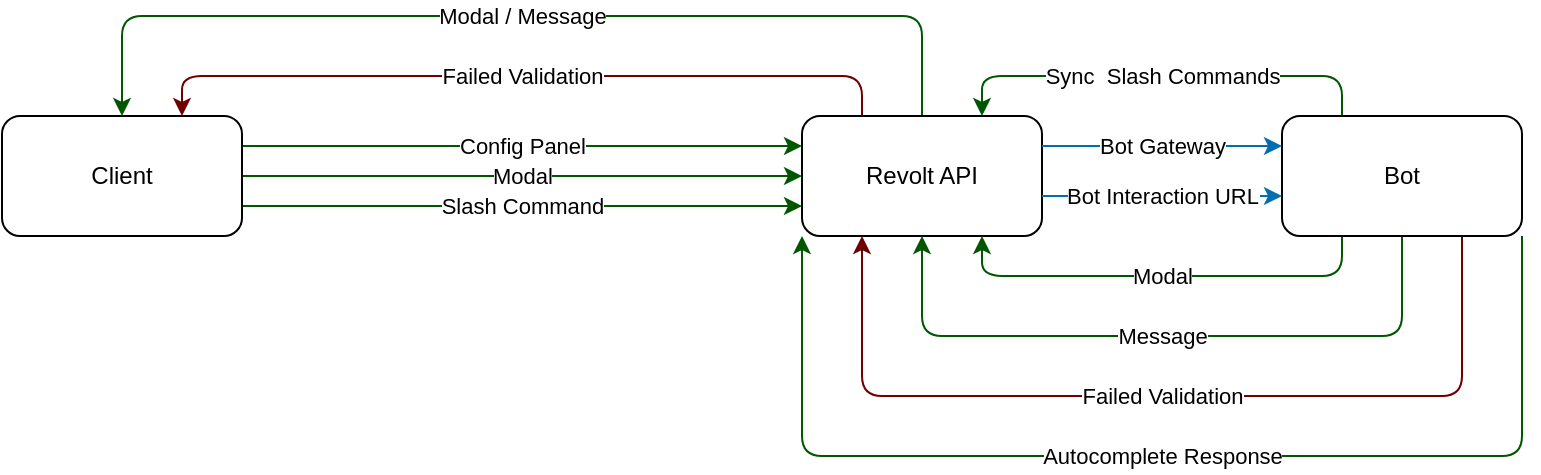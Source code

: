 <mxfile>
    <diagram name="Page-1" id="p7zMxf3rJaipu5S4d5rO">
        <mxGraphModel dx="1207" dy="567" grid="1" gridSize="10" guides="1" tooltips="1" connect="1" arrows="1" fold="1" page="0" pageScale="1" pageWidth="827" pageHeight="1169" background="none" math="0" shadow="0">
            <root>
                <mxCell id="0"/>
                <mxCell id="1" parent="0"/>
                <mxCell id="2" value="Slash Command" style="edgeStyle=none;html=1;exitX=1;exitY=0.75;exitDx=0;exitDy=0;entryX=0;entryY=0.75;entryDx=0;entryDy=0;fillColor=#008a00;strokeColor=#005700;rounded=1;" edge="1" parent="1" source="yul_2bbhAxg7lX440Qxf-1" target="yul_2bbhAxg7lX440Qxf-2">
                    <mxGeometry relative="1" as="geometry"/>
                </mxCell>
                <mxCell id="4" value="Modal" style="edgeStyle=none;html=1;exitX=1;exitY=0.5;exitDx=0;exitDy=0;entryX=0;entryY=0.5;entryDx=0;entryDy=0;fillColor=#008a00;strokeColor=#005700;rounded=1;" edge="1" parent="1" source="yul_2bbhAxg7lX440Qxf-1" target="yul_2bbhAxg7lX440Qxf-2">
                    <mxGeometry relative="1" as="geometry"/>
                </mxCell>
                <mxCell id="5" value="Config Panel" style="edgeStyle=none;html=1;exitX=1;exitY=0.25;exitDx=0;exitDy=0;entryX=0;entryY=0.25;entryDx=0;entryDy=0;fillColor=#008a00;strokeColor=#005700;rounded=1;" edge="1" parent="1" source="yul_2bbhAxg7lX440Qxf-1" target="yul_2bbhAxg7lX440Qxf-2">
                    <mxGeometry relative="1" as="geometry"/>
                </mxCell>
                <mxCell id="yul_2bbhAxg7lX440Qxf-1" value="Client" style="rounded=1;whiteSpace=wrap;html=1;" parent="1" vertex="1">
                    <mxGeometry x="-160" y="200" width="120" height="60" as="geometry"/>
                </mxCell>
                <mxCell id="6" value="Failed Validation" style="edgeStyle=none;html=1;exitX=0.25;exitY=0;exitDx=0;exitDy=0;entryX=0.75;entryY=0;entryDx=0;entryDy=0;rounded=1;fillColor=#a20025;strokeColor=#6F0000;" edge="1" parent="1" source="yul_2bbhAxg7lX440Qxf-2" target="yul_2bbhAxg7lX440Qxf-1">
                    <mxGeometry relative="1" as="geometry">
                        <Array as="points">
                            <mxPoint x="270" y="180"/>
                            <mxPoint x="-70" y="180"/>
                        </Array>
                    </mxGeometry>
                </mxCell>
                <mxCell id="8" value="Modal / Message" style="edgeStyle=none;rounded=1;html=1;exitX=0.5;exitY=0;exitDx=0;exitDy=0;entryX=0.5;entryY=0;entryDx=0;entryDy=0;fillColor=#008a00;strokeColor=#005700;" edge="1" parent="1" source="yul_2bbhAxg7lX440Qxf-2" target="yul_2bbhAxg7lX440Qxf-1">
                    <mxGeometry relative="1" as="geometry">
                        <mxPoint x="-130" y="130" as="targetPoint"/>
                        <Array as="points">
                            <mxPoint x="300" y="150"/>
                            <mxPoint x="-100" y="150"/>
                        </Array>
                    </mxGeometry>
                </mxCell>
                <mxCell id="yul_2bbhAxg7lX440Qxf-2" value="Revolt API" style="rounded=1;whiteSpace=wrap;html=1;" parent="1" vertex="1">
                    <mxGeometry x="240" y="200" width="120" height="60" as="geometry"/>
                </mxCell>
                <mxCell id="yul_2bbhAxg7lX440Qxf-14" value="Message" style="edgeStyle=orthogonalEdgeStyle;rounded=1;orthogonalLoop=1;jettySize=auto;html=1;entryX=0.5;entryY=1;entryDx=0;entryDy=0;fillColor=#008a00;strokeColor=#005700;exitX=0.5;exitY=1;exitDx=0;exitDy=0;" parent="1" source="yul_2bbhAxg7lX440Qxf-5" target="yul_2bbhAxg7lX440Qxf-2" edge="1">
                    <mxGeometry relative="1" as="geometry">
                        <Array as="points">
                            <mxPoint x="540" y="310"/>
                            <mxPoint x="300" y="310"/>
                        </Array>
                    </mxGeometry>
                </mxCell>
                <mxCell id="yul_2bbhAxg7lX440Qxf-16" value="Modal" style="edgeStyle=orthogonalEdgeStyle;rounded=1;orthogonalLoop=1;jettySize=auto;html=1;exitX=0.25;exitY=1;exitDx=0;exitDy=0;entryX=0.75;entryY=1;entryDx=0;entryDy=0;fillColor=#008a00;strokeColor=#005700;" parent="1" source="yul_2bbhAxg7lX440Qxf-5" target="yul_2bbhAxg7lX440Qxf-2" edge="1">
                    <mxGeometry relative="1" as="geometry"/>
                </mxCell>
                <mxCell id="yul_2bbhAxg7lX440Qxf-17" value="Failed Validation" style="edgeStyle=orthogonalEdgeStyle;rounded=1;orthogonalLoop=1;jettySize=auto;html=1;exitX=0.75;exitY=1;exitDx=0;exitDy=0;entryX=0.25;entryY=1;entryDx=0;entryDy=0;fillColor=#a20025;strokeColor=#6F0000;" parent="1" source="yul_2bbhAxg7lX440Qxf-5" target="yul_2bbhAxg7lX440Qxf-2" edge="1">
                    <mxGeometry x="-0.001" relative="1" as="geometry">
                        <mxPoint x="610.0" y="340" as="targetPoint"/>
                        <Array as="points">
                            <mxPoint x="570" y="340"/>
                            <mxPoint x="270" y="340"/>
                        </Array>
                        <mxPoint as="offset"/>
                    </mxGeometry>
                </mxCell>
                <mxCell id="10" value="Sync&amp;nbsp; Slash Commands" style="edgeStyle=none;rounded=1;html=1;exitX=0.25;exitY=0;exitDx=0;exitDy=0;entryX=0.75;entryY=0;entryDx=0;entryDy=0;fillColor=#008a00;strokeColor=#005700;" edge="1" parent="1" source="yul_2bbhAxg7lX440Qxf-5" target="yul_2bbhAxg7lX440Qxf-2">
                    <mxGeometry relative="1" as="geometry">
                        <Array as="points">
                            <mxPoint x="510" y="180"/>
                            <mxPoint x="330" y="180"/>
                        </Array>
                    </mxGeometry>
                </mxCell>
                <mxCell id="11" value="Autocomplete Response" style="edgeStyle=none;html=1;exitX=1;exitY=1;exitDx=0;exitDy=0;entryX=0;entryY=1;entryDx=0;entryDy=0;fillColor=#008a00;strokeColor=#005700;" edge="1" parent="1" source="yul_2bbhAxg7lX440Qxf-5" target="yul_2bbhAxg7lX440Qxf-2">
                    <mxGeometry relative="1" as="geometry">
                        <Array as="points">
                            <mxPoint x="600" y="370"/>
                            <mxPoint x="240" y="370"/>
                        </Array>
                    </mxGeometry>
                </mxCell>
                <mxCell id="yul_2bbhAxg7lX440Qxf-5" value="Bot" style="rounded=1;whiteSpace=wrap;html=1;" parent="1" vertex="1">
                    <mxGeometry x="480" y="200" width="120" height="60" as="geometry"/>
                </mxCell>
                <mxCell id="yul_2bbhAxg7lX440Qxf-6" value="Bot Gateway" style="endArrow=classic;html=1;rounded=1;exitX=1;exitY=0.25;exitDx=0;exitDy=0;entryX=0;entryY=0.25;entryDx=0;entryDy=0;fillColor=#1ba1e2;strokeColor=#006EAF;" parent="1" source="yul_2bbhAxg7lX440Qxf-2" target="yul_2bbhAxg7lX440Qxf-5" edge="1">
                    <mxGeometry width="50" height="50" relative="1" as="geometry">
                        <mxPoint x="400" y="250" as="sourcePoint"/>
                        <mxPoint x="450" y="200" as="targetPoint"/>
                    </mxGeometry>
                </mxCell>
                <mxCell id="yul_2bbhAxg7lX440Qxf-7" value="Bot Interaction URL" style="endArrow=classic;html=1;rounded=1;exitX=1;exitY=0.25;exitDx=0;exitDy=0;entryX=0;entryY=0.25;entryDx=0;entryDy=0;fillColor=#1ba1e2;strokeColor=#006EAF;" parent="1" edge="1">
                    <mxGeometry width="50" height="50" relative="1" as="geometry">
                        <mxPoint x="360" y="240" as="sourcePoint"/>
                        <mxPoint x="480" y="240" as="targetPoint"/>
                    </mxGeometry>
                </mxCell>
            </root>
        </mxGraphModel>
    </diagram>
</mxfile>
